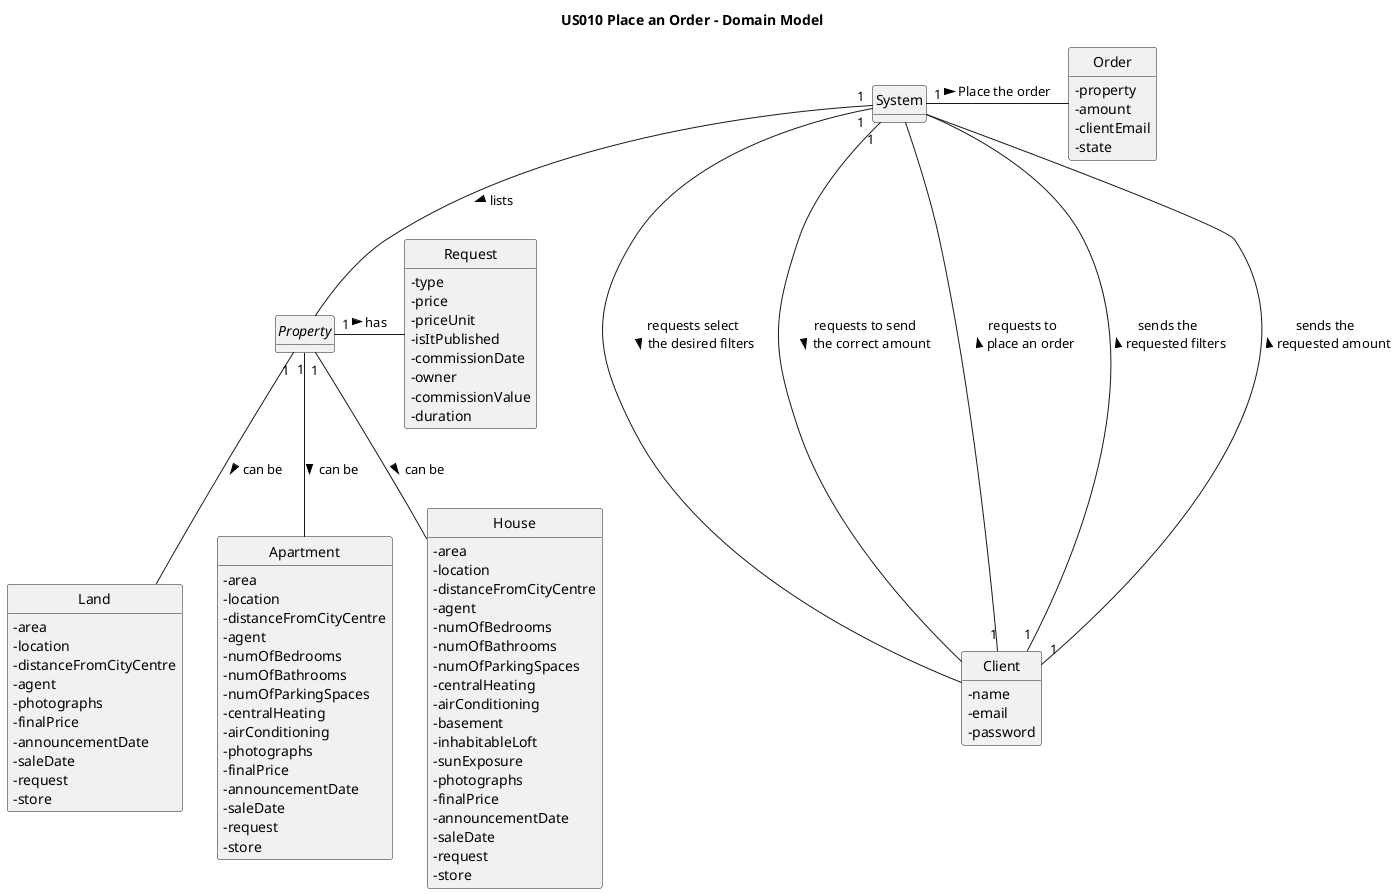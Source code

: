@startuml
skinparam monochrome true
skinparam packageStyle rectangle
skinparam shadowing false
skinparam classAttributeIconSize 0
hide circle
hide methods

title US010 Place an Order - Domain Model

class Client {
-name
-email
-password
}

class System {

}

interface Property {
}

class Request{
-type
-price
-priceUnit
-isItPublished
-commissionDate
-owner
-commissionValue
-duration
}

class Land{
-area
-location
-distanceFromCityCentre
-agent
-photographs
-finalPrice
-announcementDate
-saleDate
-request
-store
}

class Apartment {
-area
-location
-distanceFromCityCentre
-agent
-numOfBedrooms
-numOfBathrooms
-numOfParkingSpaces
-centralHeating
-airConditioning
-photographs
-finalPrice
-announcementDate
-saleDate
-request
-store
}

class House {
-area
-location
-distanceFromCityCentre
-agent
-numOfBedrooms
-numOfBathrooms
-numOfParkingSpaces
-centralHeating
-airConditioning
-basement
-inhabitableLoft
-sunExposure
-photographs
-finalPrice
-announcementDate
-saleDate
-request
-store
}

class Order {
-property
-amount
-clientEmail
-state
}

Client "1" --- System : requests to \nplace an order >

System "1" --- Client : requests select \nthe desired filters >

Client "1" --- System : sends the \nrequested filters >

System "1" --- Client : requests to send\n the correct amount >

Client "1" --- System : sends the \nrequested amount >

System "1" -- Property : lists >

System "1" - Order : Place the order >

Property "1" - Request : has >

Property "1" -- Apartment : can be >
Property "1" -- Land : can be >
Property "1" -- House : can be >


@enduml